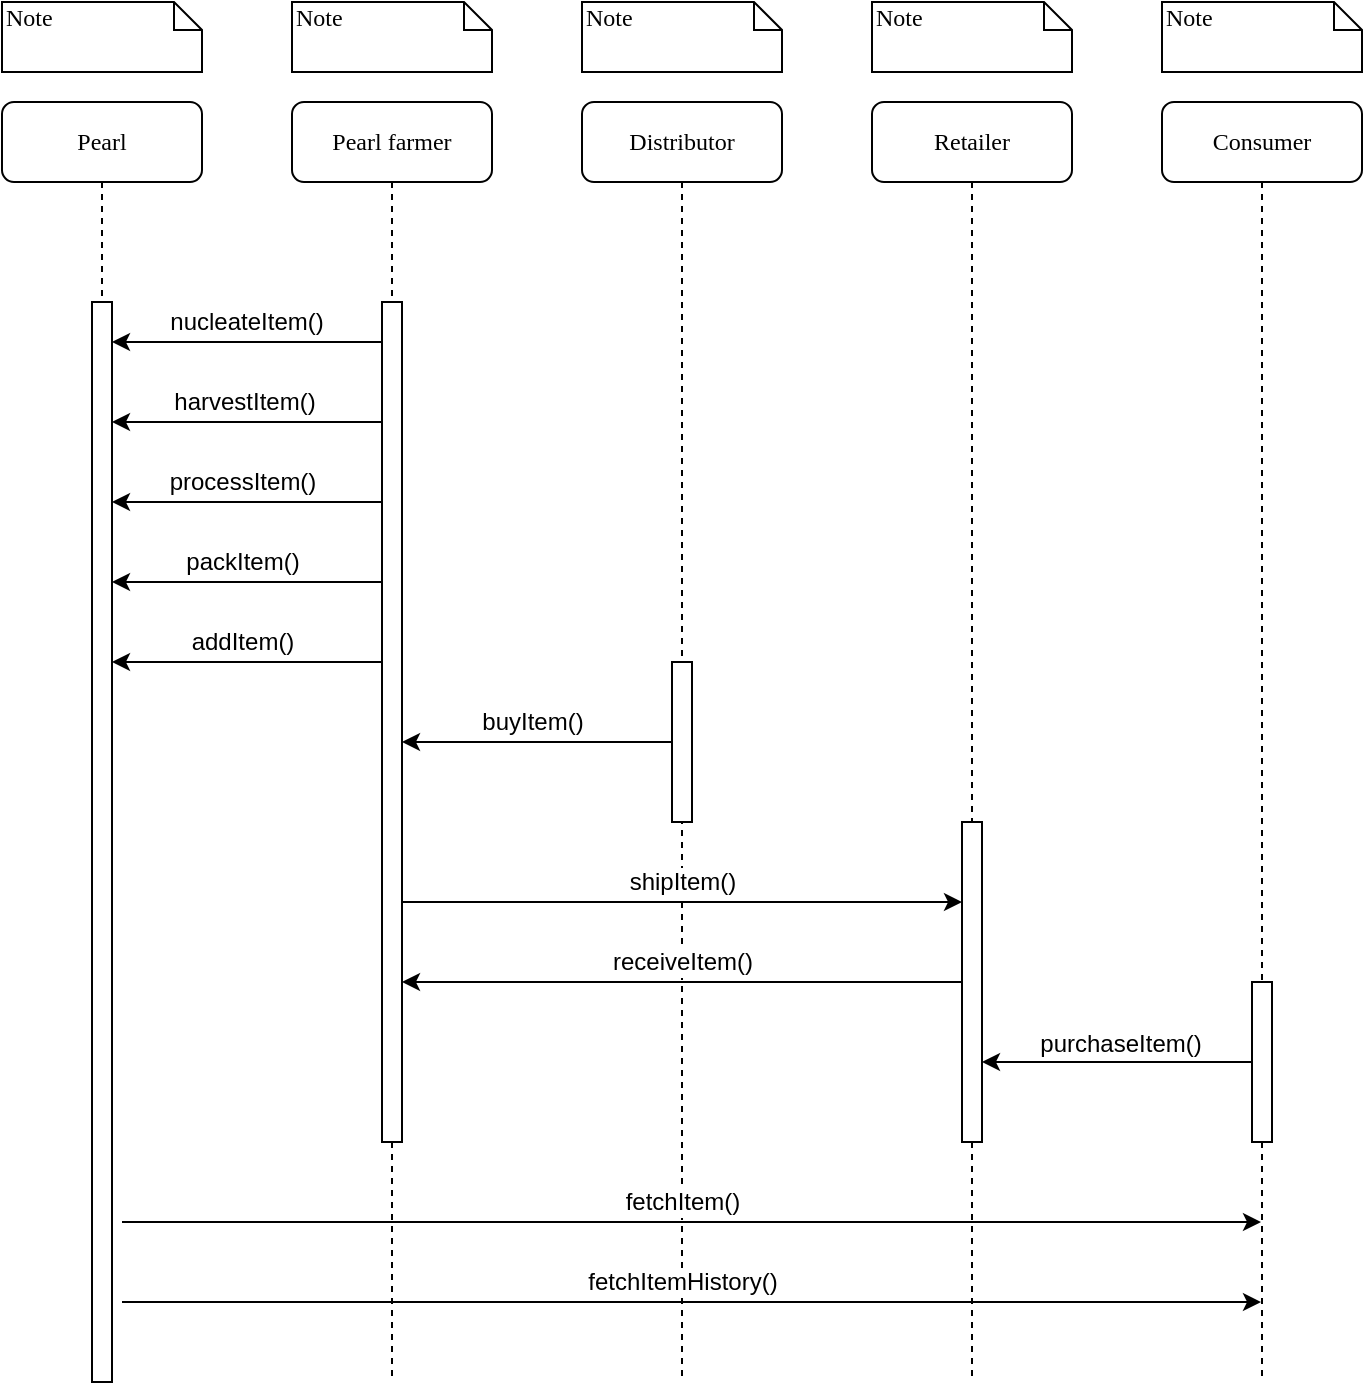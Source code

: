 <mxfile version="10.6.7" type="google"><diagram name="Page-1" id="13e1069c-82ec-6db2-03f1-153e76fe0fe0"><mxGraphModel dx="1394" dy="806" grid="1" gridSize="10" guides="1" tooltips="1" connect="1" arrows="1" fold="1" page="1" pageScale="1" pageWidth="1169" pageHeight="827" background="#ffffff" math="0" shadow="0"><root><mxCell id="0"/><mxCell id="1" parent="0"/><mxCell id="lE8nt2couYvjQIlS7a1T-36" value="" style="group" parent="1" vertex="1" connectable="0"><mxGeometry x="100" y="30" width="100" height="690" as="geometry"/></mxCell><mxCell id="7baba1c4bc27f4b0-8" value="Pearl" style="shape=umlLifeline;perimeter=lifelinePerimeter;whiteSpace=wrap;html=1;container=0;collapsible=0;recursiveResize=0;outlineConnect=0;rounded=1;shadow=0;comic=0;labelBackgroundColor=none;strokeColor=#000000;strokeWidth=1;fillColor=#FFFFFF;fontFamily=Verdana;fontSize=12;fontColor=#000000;align=center;" parent="lE8nt2couYvjQIlS7a1T-36" vertex="1"><mxGeometry y="50" width="100" height="580" as="geometry"/></mxCell><mxCell id="7baba1c4bc27f4b0-40" value="Note" style="shape=note;whiteSpace=wrap;html=1;size=14;verticalAlign=top;align=left;spacingTop=-6;rounded=0;shadow=0;comic=0;labelBackgroundColor=none;strokeColor=#000000;strokeWidth=1;fillColor=#FFFFFF;fontFamily=Verdana;fontSize=12;fontColor=#000000;" parent="lE8nt2couYvjQIlS7a1T-36" vertex="1"><mxGeometry width="100" height="35" as="geometry"/></mxCell><mxCell id="lE8nt2couYvjQIlS7a1T-8" value="" style="html=1;points=[];perimeter=orthogonalPerimeter;rounded=0;shadow=0;comic=0;labelBackgroundColor=none;strokeColor=#000000;strokeWidth=1;fillColor=#FFFFFF;fontFamily=Verdana;fontSize=12;fontColor=#000000;align=center;" parent="lE8nt2couYvjQIlS7a1T-36" vertex="1"><mxGeometry x="45" y="150" width="10" height="540" as="geometry"/></mxCell><mxCell id="lE8nt2couYvjQIlS7a1T-37" value="" style="group" parent="1" vertex="1" connectable="0"><mxGeometry x="245" y="30" width="100" height="690" as="geometry"/></mxCell><mxCell id="7baba1c4bc27f4b0-2" value="Pearl farmer" style="shape=umlLifeline;perimeter=lifelinePerimeter;whiteSpace=wrap;html=1;container=0;collapsible=0;recursiveResize=0;outlineConnect=0;rounded=1;shadow=0;comic=0;labelBackgroundColor=none;strokeColor=#000000;strokeWidth=1;fillColor=#FFFFFF;fontFamily=Verdana;fontSize=12;fontColor=#000000;align=center;" parent="lE8nt2couYvjQIlS7a1T-37" vertex="1"><mxGeometry y="50" width="100" height="640" as="geometry"/></mxCell><mxCell id="7baba1c4bc27f4b0-41" value="Note" style="shape=note;whiteSpace=wrap;html=1;size=14;verticalAlign=top;align=left;spacingTop=-6;rounded=0;shadow=0;comic=0;labelBackgroundColor=none;strokeColor=#000000;strokeWidth=1;fillColor=#FFFFFF;fontFamily=Verdana;fontSize=12;fontColor=#000000;" parent="lE8nt2couYvjQIlS7a1T-37" vertex="1"><mxGeometry width="100" height="35" as="geometry"/></mxCell><mxCell id="7baba1c4bc27f4b0-10" value="" style="html=1;points=[];perimeter=orthogonalPerimeter;rounded=0;shadow=0;comic=0;labelBackgroundColor=none;strokeColor=#000000;strokeWidth=1;fillColor=#FFFFFF;fontFamily=Verdana;fontSize=12;fontColor=#000000;align=center;" parent="lE8nt2couYvjQIlS7a1T-37" vertex="1"><mxGeometry x="45" y="150" width="10" height="420" as="geometry"/></mxCell><mxCell id="lE8nt2couYvjQIlS7a1T-10" value="" style="edgeStyle=orthogonalEdgeStyle;rounded=0;orthogonalLoop=1;jettySize=auto;html=1;" parent="1" source="7baba1c4bc27f4b0-10" target="lE8nt2couYvjQIlS7a1T-8" edge="1"><mxGeometry relative="1" as="geometry"><Array as="points"><mxPoint x="240" y="200"/><mxPoint x="240" y="200"/></Array></mxGeometry></mxCell><mxCell id="lE8nt2couYvjQIlS7a1T-31" value="nucleateItem()" style="text;html=1;resizable=0;points=[];align=center;verticalAlign=middle;labelBackgroundColor=#ffffff;" parent="lE8nt2couYvjQIlS7a1T-10" vertex="1" connectable="0"><mxGeometry x="-0.308" y="3" relative="1" as="geometry"><mxPoint x="-22" y="-13" as="offset"/></mxGeometry></mxCell><mxCell id="lE8nt2couYvjQIlS7a1T-11" value="" style="edgeStyle=orthogonalEdgeStyle;rounded=0;orthogonalLoop=1;jettySize=auto;html=1;" parent="1" source="7baba1c4bc27f4b0-10" target="lE8nt2couYvjQIlS7a1T-8" edge="1"><mxGeometry relative="1" as="geometry"><Array as="points"><mxPoint x="230" y="240"/><mxPoint x="230" y="240"/></Array></mxGeometry></mxCell><mxCell id="lE8nt2couYvjQIlS7a1T-32" value="harvestItem()" style="text;html=1;resizable=0;points=[];align=center;verticalAlign=middle;labelBackgroundColor=#ffffff;" parent="lE8nt2couYvjQIlS7a1T-11" vertex="1" connectable="0"><mxGeometry x="-0.154" y="-9" relative="1" as="geometry"><mxPoint x="-12" y="-1" as="offset"/></mxGeometry></mxCell><mxCell id="lE8nt2couYvjQIlS7a1T-12" value="" style="edgeStyle=orthogonalEdgeStyle;rounded=0;orthogonalLoop=1;jettySize=auto;html=1;" parent="1" source="7baba1c4bc27f4b0-10" target="lE8nt2couYvjQIlS7a1T-8" edge="1"><mxGeometry relative="1" as="geometry"><Array as="points"><mxPoint x="240" y="280"/><mxPoint x="240" y="280"/></Array></mxGeometry></mxCell><mxCell id="lE8nt2couYvjQIlS7a1T-33" value="processItem()" style="text;html=1;resizable=0;points=[];align=center;verticalAlign=middle;labelBackgroundColor=#ffffff;" parent="lE8nt2couYvjQIlS7a1T-12" vertex="1" connectable="0"><mxGeometry x="0.246" y="-6" relative="1" as="geometry"><mxPoint x="14" y="-4" as="offset"/></mxGeometry></mxCell><mxCell id="lE8nt2couYvjQIlS7a1T-13" value="" style="edgeStyle=orthogonalEdgeStyle;rounded=0;orthogonalLoop=1;jettySize=auto;html=1;" parent="1" source="7baba1c4bc27f4b0-10" target="lE8nt2couYvjQIlS7a1T-8" edge="1"><mxGeometry relative="1" as="geometry"><Array as="points"><mxPoint x="240" y="320"/><mxPoint x="240" y="320"/></Array></mxGeometry></mxCell><mxCell id="lE8nt2couYvjQIlS7a1T-34" value="packItem()" style="text;html=1;resizable=0;points=[];align=center;verticalAlign=middle;labelBackgroundColor=#ffffff;" parent="lE8nt2couYvjQIlS7a1T-13" vertex="1" connectable="0"><mxGeometry x="0.292" y="-6" relative="1" as="geometry"><mxPoint x="17" y="-4" as="offset"/></mxGeometry></mxCell><mxCell id="lE8nt2couYvjQIlS7a1T-14" value="" style="edgeStyle=orthogonalEdgeStyle;rounded=0;orthogonalLoop=1;jettySize=auto;html=1;" parent="1" source="7baba1c4bc27f4b0-10" target="lE8nt2couYvjQIlS7a1T-8" edge="1"><mxGeometry relative="1" as="geometry"><Array as="points"><mxPoint x="240" y="360"/><mxPoint x="240" y="360"/></Array></mxGeometry></mxCell><mxCell id="lE8nt2couYvjQIlS7a1T-35" value="addItem()" style="text;html=1;resizable=0;points=[];align=center;verticalAlign=middle;labelBackgroundColor=#ffffff;direction=south;" parent="lE8nt2couYvjQIlS7a1T-14" vertex="1" connectable="0"><mxGeometry x="0.2" y="-5" relative="1" as="geometry"><mxPoint x="11" y="-5" as="offset"/></mxGeometry></mxCell><mxCell id="lE8nt2couYvjQIlS7a1T-38" value="" style="group" parent="1" vertex="1" connectable="0"><mxGeometry x="390" y="30" width="100" height="690" as="geometry"/></mxCell><mxCell id="7baba1c4bc27f4b0-3" value="Distributor" style="shape=umlLifeline;perimeter=lifelinePerimeter;whiteSpace=wrap;html=1;container=0;collapsible=0;recursiveResize=0;outlineConnect=0;rounded=1;shadow=0;comic=0;labelBackgroundColor=none;strokeColor=#000000;strokeWidth=1;fillColor=#FFFFFF;fontFamily=Verdana;fontSize=12;fontColor=#000000;align=center;" parent="lE8nt2couYvjQIlS7a1T-38" vertex="1"><mxGeometry y="50" width="100" height="640" as="geometry"/></mxCell><mxCell id="7baba1c4bc27f4b0-42" value="Note" style="shape=note;whiteSpace=wrap;html=1;size=14;verticalAlign=top;align=left;spacingTop=-6;rounded=0;shadow=0;comic=0;labelBackgroundColor=none;strokeColor=#000000;strokeWidth=1;fillColor=#FFFFFF;fontFamily=Verdana;fontSize=12;fontColor=#000000;" parent="lE8nt2couYvjQIlS7a1T-38" vertex="1"><mxGeometry width="100" height="35" as="geometry"/></mxCell><mxCell id="lE8nt2couYvjQIlS7a1T-26" value="" style="html=1;points=[];perimeter=orthogonalPerimeter;rounded=0;shadow=0;comic=0;labelBackgroundColor=none;strokeColor=#000000;strokeWidth=1;fillColor=#FFFFFF;fontFamily=Verdana;fontSize=12;fontColor=#000000;align=center;" parent="lE8nt2couYvjQIlS7a1T-38" vertex="1"><mxGeometry x="45" y="330" width="10" height="80" as="geometry"/></mxCell><mxCell id="lE8nt2couYvjQIlS7a1T-47" value="" style="edgeStyle=orthogonalEdgeStyle;rounded=0;orthogonalLoop=1;jettySize=auto;html=1;" parent="lE8nt2couYvjQIlS7a1T-38" edge="1"><mxGeometry relative="1" as="geometry"><mxPoint x="-230" y="650" as="sourcePoint"/><mxPoint x="339.5" y="650" as="targetPoint"/><Array as="points"><mxPoint x="60" y="650"/><mxPoint x="60" y="650"/></Array></mxGeometry></mxCell><mxCell id="lE8nt2couYvjQIlS7a1T-48" value="fetchItemHistory()" style="text;html=1;resizable=0;points=[];align=center;verticalAlign=middle;labelBackgroundColor=#ffffff;" parent="lE8nt2couYvjQIlS7a1T-47" vertex="1" connectable="0"><mxGeometry x="-0.329" y="4" relative="1" as="geometry"><mxPoint x="89" y="-6" as="offset"/></mxGeometry></mxCell><mxCell id="lE8nt2couYvjQIlS7a1T-28" value="" style="edgeStyle=orthogonalEdgeStyle;rounded=0;orthogonalLoop=1;jettySize=auto;html=1;" parent="1" source="lE8nt2couYvjQIlS7a1T-26" target="7baba1c4bc27f4b0-10" edge="1"><mxGeometry relative="1" as="geometry"><Array as="points"><mxPoint x="340" y="400"/><mxPoint x="340" y="400"/></Array></mxGeometry></mxCell><mxCell id="lE8nt2couYvjQIlS7a1T-41" value="buyItem()" style="text;html=1;resizable=0;points=[];align=center;verticalAlign=middle;labelBackgroundColor=#ffffff;" parent="lE8nt2couYvjQIlS7a1T-28" vertex="1" connectable="0"><mxGeometry x="0.407" y="-11" relative="1" as="geometry"><mxPoint x="25" y="1" as="offset"/></mxGeometry></mxCell><mxCell id="lE8nt2couYvjQIlS7a1T-39" value="" style="group" parent="1" vertex="1" connectable="0"><mxGeometry x="535" y="30" width="100" height="690" as="geometry"/></mxCell><mxCell id="7baba1c4bc27f4b0-4" value="Retailer" style="shape=umlLifeline;perimeter=lifelinePerimeter;whiteSpace=wrap;html=1;container=1;collapsible=0;recursiveResize=0;outlineConnect=0;rounded=1;shadow=0;comic=0;labelBackgroundColor=none;strokeColor=#000000;strokeWidth=1;fillColor=#FFFFFF;fontFamily=Verdana;fontSize=12;fontColor=#000000;align=center;" parent="lE8nt2couYvjQIlS7a1T-39" vertex="1"><mxGeometry y="50" width="100" height="640" as="geometry"/></mxCell><mxCell id="7baba1c4bc27f4b0-43" value="Note" style="shape=note;whiteSpace=wrap;html=1;size=14;verticalAlign=top;align=left;spacingTop=-6;rounded=0;shadow=0;comic=0;labelBackgroundColor=none;strokeColor=#000000;strokeWidth=1;fillColor=#FFFFFF;fontFamily=Verdana;fontSize=12;fontColor=#000000;" parent="lE8nt2couYvjQIlS7a1T-39" vertex="1"><mxGeometry width="100" height="35" as="geometry"/></mxCell><mxCell id="lE8nt2couYvjQIlS7a1T-19" value="" style="html=1;points=[];perimeter=orthogonalPerimeter;rounded=0;shadow=0;comic=0;labelBackgroundColor=none;strokeColor=#000000;strokeWidth=1;fillColor=#FFFFFF;fontFamily=Verdana;fontSize=12;fontColor=#000000;align=center;" parent="lE8nt2couYvjQIlS7a1T-39" vertex="1"><mxGeometry x="45" y="410" width="10" height="160" as="geometry"/></mxCell><mxCell id="lE8nt2couYvjQIlS7a1T-20" value="" style="edgeStyle=orthogonalEdgeStyle;rounded=0;orthogonalLoop=1;jettySize=auto;html=1;" parent="1" source="7baba1c4bc27f4b0-10" target="lE8nt2couYvjQIlS7a1T-19" edge="1"><mxGeometry relative="1" as="geometry"><Array as="points"><mxPoint x="310" y="480"/><mxPoint x="310" y="480"/></Array></mxGeometry></mxCell><mxCell id="lE8nt2couYvjQIlS7a1T-42" value="shipItem()" style="text;html=1;resizable=0;points=[];align=center;verticalAlign=middle;labelBackgroundColor=#ffffff;" parent="lE8nt2couYvjQIlS7a1T-20" vertex="1" connectable="0"><mxGeometry x="-0.329" y="4" relative="1" as="geometry"><mxPoint x="46" y="-6" as="offset"/></mxGeometry></mxCell><mxCell id="lE8nt2couYvjQIlS7a1T-22" value="" style="edgeStyle=orthogonalEdgeStyle;rounded=0;orthogonalLoop=1;jettySize=auto;html=1;" parent="1" source="lE8nt2couYvjQIlS7a1T-19" target="7baba1c4bc27f4b0-10" edge="1"><mxGeometry relative="1" as="geometry"><Array as="points"><mxPoint x="320" y="520"/><mxPoint x="320" y="520"/></Array></mxGeometry></mxCell><mxCell id="lE8nt2couYvjQIlS7a1T-43" value="receiveItem()" style="text;html=1;resizable=0;points=[];align=center;verticalAlign=middle;labelBackgroundColor=#ffffff;" parent="lE8nt2couYvjQIlS7a1T-22" vertex="1" connectable="0"><mxGeometry x="0.857" y="-207" relative="1" as="geometry"><mxPoint x="120" y="197" as="offset"/></mxGeometry></mxCell><mxCell id="lE8nt2couYvjQIlS7a1T-40" value="" style="group" parent="1" vertex="1" connectable="0"><mxGeometry x="680" y="30" width="100" height="690" as="geometry"/></mxCell><mxCell id="7baba1c4bc27f4b0-5" value="Consumer" style="shape=umlLifeline;perimeter=lifelinePerimeter;whiteSpace=wrap;html=1;container=1;collapsible=0;recursiveResize=0;outlineConnect=0;rounded=1;shadow=0;comic=0;labelBackgroundColor=none;strokeColor=#000000;strokeWidth=1;fillColor=#FFFFFF;fontFamily=Verdana;fontSize=12;fontColor=#000000;align=center;" parent="lE8nt2couYvjQIlS7a1T-40" vertex="1"><mxGeometry y="50" width="100" height="640" as="geometry"/></mxCell><mxCell id="lE8nt2couYvjQIlS7a1T-23" value="" style="html=1;points=[];perimeter=orthogonalPerimeter;rounded=0;shadow=0;comic=0;labelBackgroundColor=none;strokeColor=#000000;strokeWidth=1;fillColor=#FFFFFF;fontFamily=Verdana;fontSize=12;fontColor=#000000;align=center;" parent="7baba1c4bc27f4b0-5" vertex="1"><mxGeometry x="45" y="440" width="10" height="80" as="geometry"/></mxCell><mxCell id="7baba1c4bc27f4b0-44" value="Note" style="shape=note;whiteSpace=wrap;html=1;size=14;verticalAlign=top;align=left;spacingTop=-6;rounded=0;shadow=0;comic=0;labelBackgroundColor=none;strokeColor=#000000;strokeWidth=1;fillColor=#FFFFFF;fontFamily=Verdana;fontSize=12;fontColor=#000000;" parent="lE8nt2couYvjQIlS7a1T-40" vertex="1"><mxGeometry width="100" height="35" as="geometry"/></mxCell><mxCell id="lE8nt2couYvjQIlS7a1T-25" value="" style="edgeStyle=orthogonalEdgeStyle;rounded=0;orthogonalLoop=1;jettySize=auto;html=1;" parent="1" source="lE8nt2couYvjQIlS7a1T-23" target="lE8nt2couYvjQIlS7a1T-19" edge="1"><mxGeometry relative="1" as="geometry"><Array as="points"><mxPoint x="640" y="560"/><mxPoint x="640" y="560"/></Array></mxGeometry></mxCell><mxCell id="lE8nt2couYvjQIlS7a1T-44" value="purchaseItem()" style="text;html=1;resizable=0;points=[];align=center;verticalAlign=middle;labelBackgroundColor=#ffffff;" parent="lE8nt2couYvjQIlS7a1T-25" vertex="1" connectable="0"><mxGeometry x="0.259" y="-5" relative="1" as="geometry"><mxPoint x="19" y="-4" as="offset"/></mxGeometry></mxCell><mxCell id="lE8nt2couYvjQIlS7a1T-45" value="" style="edgeStyle=orthogonalEdgeStyle;rounded=0;orthogonalLoop=1;jettySize=auto;html=1;" parent="1" target="7baba1c4bc27f4b0-5" edge="1"><mxGeometry relative="1" as="geometry"><mxPoint x="160" y="640" as="sourcePoint"/><mxPoint x="590" y="490" as="targetPoint"/><Array as="points"><mxPoint x="450" y="640"/><mxPoint x="450" y="640"/></Array></mxGeometry></mxCell><mxCell id="lE8nt2couYvjQIlS7a1T-46" value="fetchItem()" style="text;html=1;resizable=0;points=[];align=center;verticalAlign=middle;labelBackgroundColor=#ffffff;" parent="lE8nt2couYvjQIlS7a1T-45" vertex="1" connectable="0"><mxGeometry x="-0.329" y="4" relative="1" as="geometry"><mxPoint x="89" y="-6" as="offset"/></mxGeometry></mxCell></root></mxGraphModel></diagram></mxfile>